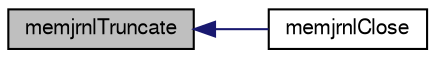 digraph "memjrnlTruncate"
{
  edge [fontname="FreeSans",fontsize="10",labelfontname="FreeSans",labelfontsize="10"];
  node [fontname="FreeSans",fontsize="10",shape=record];
  rankdir="LR";
  Node165128 [label="memjrnlTruncate",height=0.2,width=0.4,color="black", fillcolor="grey75", style="filled", fontcolor="black"];
  Node165128 -> Node165129 [dir="back",color="midnightblue",fontsize="10",style="solid",fontname="FreeSans"];
  Node165129 [label="memjrnlClose",height=0.2,width=0.4,color="black", fillcolor="white", style="filled",URL="$sqlite3_8c.html#a6152c26ae6ae527f08efa628ce0505f2"];
}
